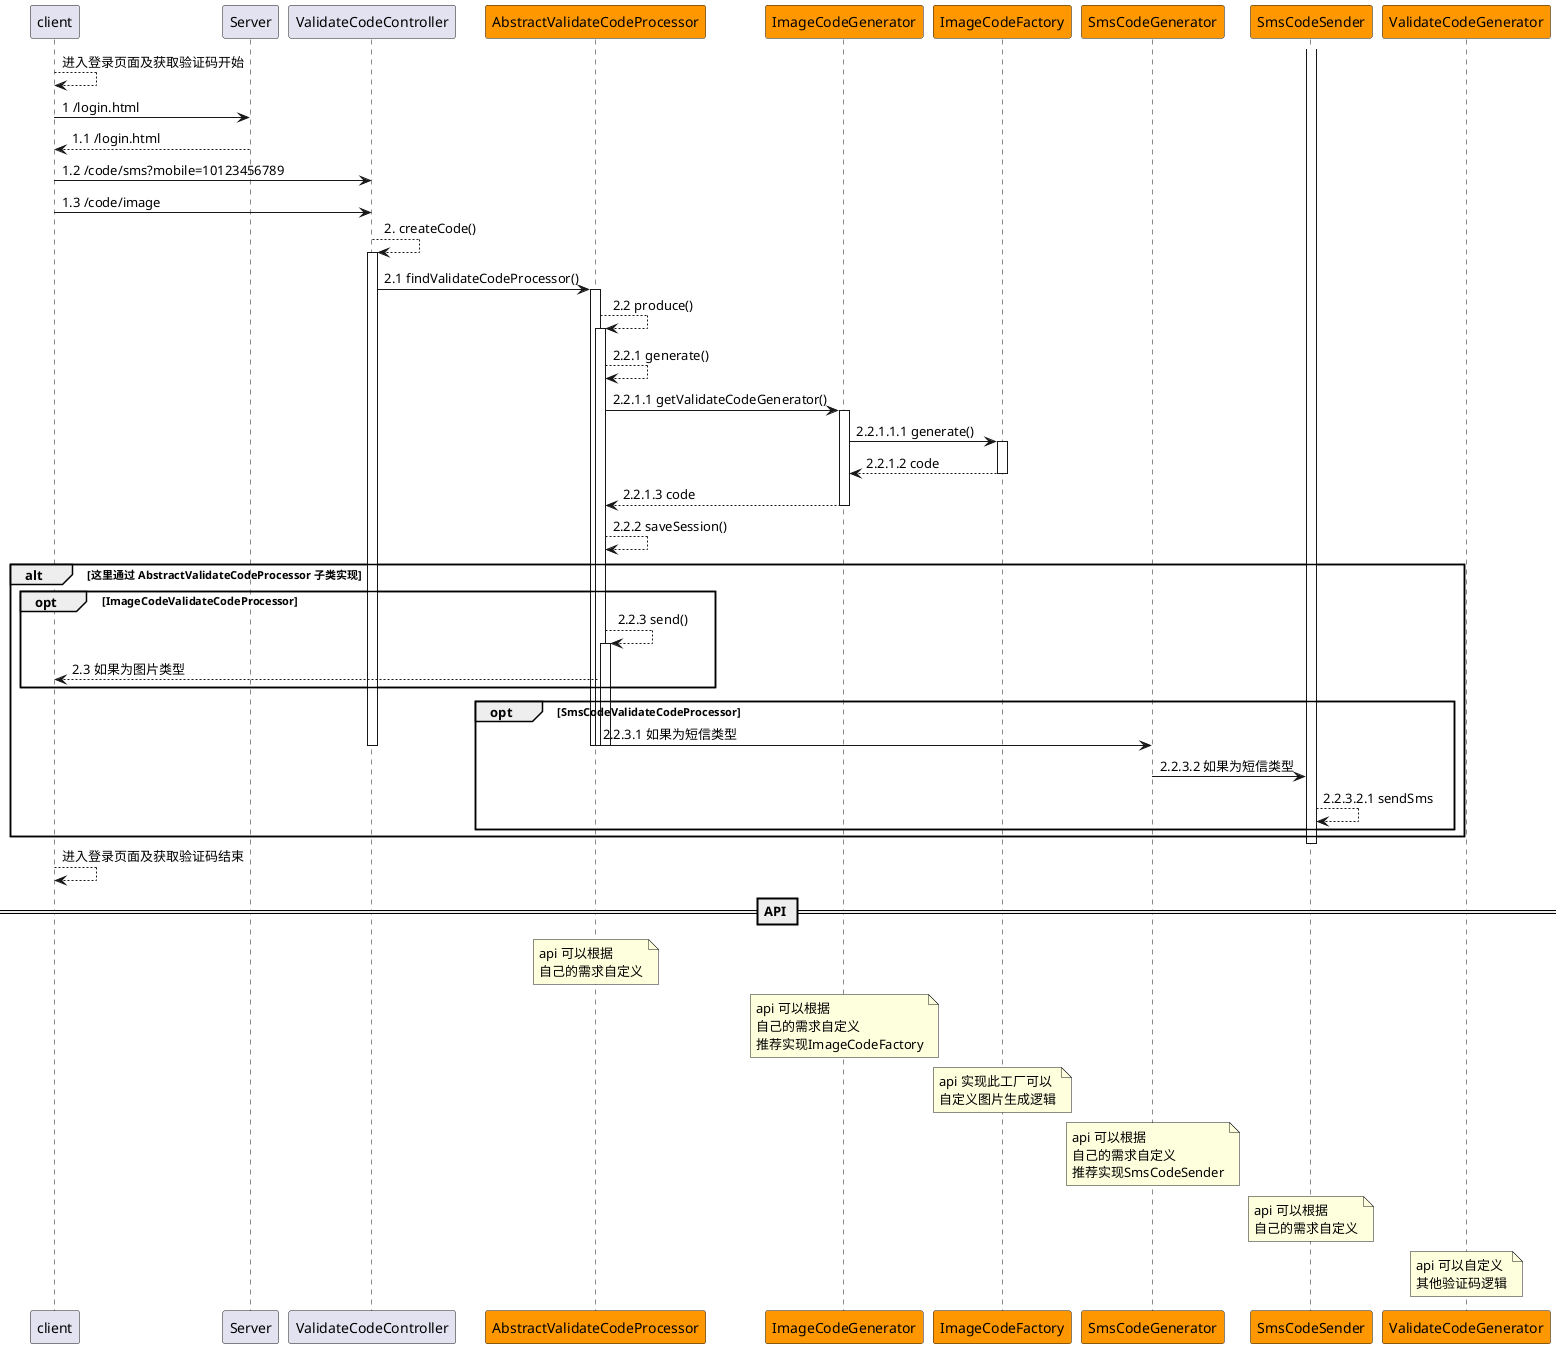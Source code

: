 @startuml

client --> client: 进入登录页面及获取验证码开始

client -> Server: 1 /login.html
Server --> client: 1.1 /login.html
client -> ValidateCodeController: 1.2 /code/sms?mobile=10123456789
client -> ValidateCodeController: 1.3 /code/image

ValidateCodeController --> ValidateCodeController: 2. createCode()
activate ValidateCodeController
participant AbstractValidateCodeProcessor #ff9800
ValidateCodeController -> AbstractValidateCodeProcessor: 2.1 findValidateCodeProcessor()
activate AbstractValidateCodeProcessor
AbstractValidateCodeProcessor --> AbstractValidateCodeProcessor: 2.2 produce()
activate AbstractValidateCodeProcessor
AbstractValidateCodeProcessor --> AbstractValidateCodeProcessor: 2.2.1 generate()
participant ImageCodeGenerator #ff9800
AbstractValidateCodeProcessor -> ImageCodeGenerator: 2.2.1.1 getValidateCodeGenerator()
activate ImageCodeGenerator
participant ImageCodeFactory #ff9800
ImageCodeGenerator -> ImageCodeFactory: 2.2.1.1.1 generate()
activate ImageCodeFactory
ImageCodeFactory --> ImageCodeGenerator: 2.2.1.2 code
deactivate ImageCodeFactory
ImageCodeGenerator --> AbstractValidateCodeProcessor: 2.2.1.3 code
deactivate ImageCodeGenerator
AbstractValidateCodeProcessor --> AbstractValidateCodeProcessor: 2.2.2 saveSession()
alt 这里通过 AbstractValidateCodeProcessor 子类实现
opt ImageCodeValidateCodeProcessor
AbstractValidateCodeProcessor --> AbstractValidateCodeProcessor: 2.2.3 send()
activate AbstractValidateCodeProcessor
AbstractValidateCodeProcessor --> client: 2.3 如果为图片类型
end
opt SmsCodeValidateCodeProcessor
participant SmsCodeGenerator #ff9800
AbstractValidateCodeProcessor -> SmsCodeGenerator: 2.2.3.1 如果为短信类型
deactivate AbstractValidateCodeProcessor

deactivate AbstractValidateCodeProcessor
deactivate AbstractValidateCodeProcessor
deactivate ValidateCodeController
participant SmsCodeSender #ff9800
SmsCodeGenerator -> SmsCodeSender: 2.2.3.2 如果为短信类型
SmsCodeSender --> SmsCodeSender: 2.2.3.2.1 sendSms
end
end
activate SmsCodeSender
deactivate SmsCodeSender
client --> client: 进入登录页面及获取验证码结束
== API ==
note over AbstractValidateCodeProcessor: api 可以根据\n自己的需求自定义
note over  ImageCodeGenerator: api 可以根据\n自己的需求自定义\n推荐实现ImageCodeFactory
note over  ImageCodeFactory: api 实现此工厂可以\n自定义图片生成逻辑
note over  SmsCodeGenerator: api 可以根据\n自己的需求自定义\n推荐实现SmsCodeSender
note over  SmsCodeSender: api 可以根据\n自己的需求自定义
participant ValidateCodeGenerator #ff9800
note over  ValidateCodeGenerator: api 可以自定义\n其他验证码逻辑
participant ValidateCodeGenerator #ff9800

@enduml